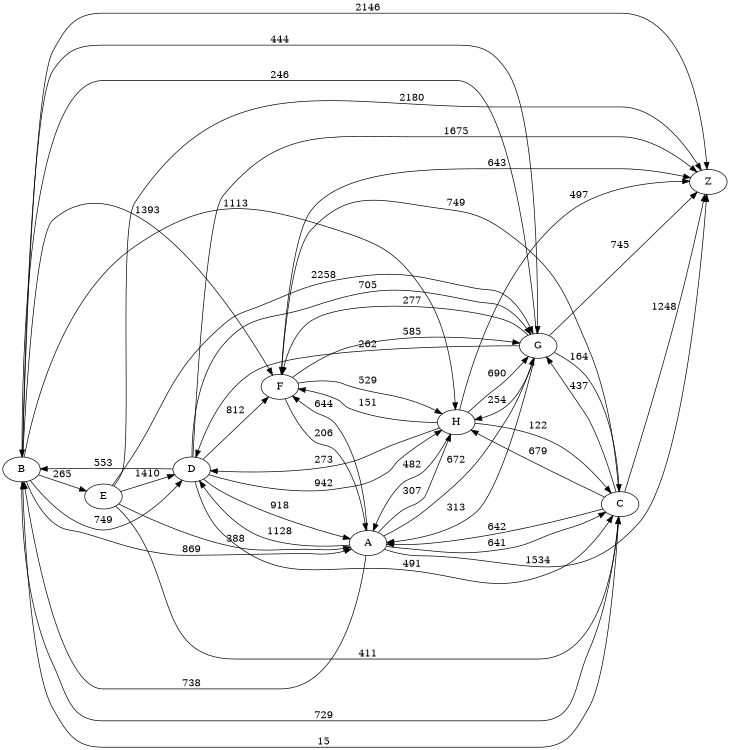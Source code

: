 digraph G {
	rankdir=LR size="8,5"
	B
	D
	B -> D [label=749]
	B
	Z
	B -> Z [label=2146]
	B
	A
	B -> A [label=869]
	B
	C
	B -> C [label=729]
	B
	G
	B -> G [label=444]
	B
	H
	B -> H [label=1113]
	B
	F
	B -> F [label=1393]
	B
	E
	B -> E [label=265]
	D
	C
	D -> C [label=491]
	D
	A
	D -> A [label=918]
	D
	F
	D -> F [label=812]
	D
	Z
	D -> Z [label=1675]
	D
	B
	D -> B [label=553]
	D
	H
	D -> H [label=942]
	D
	G
	D -> G [label=705]
	C
	Z
	C -> Z [label=1248]
	C
	G
	C -> G [label=437]
	C
	F
	C -> F [label=749]
	C
	A
	C -> A [label=642]
	C
	H
	C -> H [label=679]
	C
	B
	C -> B [label=15]
	A
	Z
	A -> Z [label=1534]
	A
	D
	A -> D [label=1128]
	A
	C
	A -> C [label=641]
	A
	G
	A -> G [label=672]
	A
	B
	A -> B [label=738]
	A
	F
	A -> F [label=644]
	A
	H
	A -> H [label=307]
	G
	Z
	G -> Z [label=745]
	G
	C
	G -> C [label=164]
	G
	D
	G -> D [label=262]
	G
	H
	G -> H [label=254]
	G
	B
	G -> B [label=246]
	G
	A
	G -> A [label=313]
	G
	F
	G -> F [label=277]
	E
	A
	E -> A [label=388]
	E
	G
	E -> G [label=2258]
	E
	Z
	E -> Z [label=2180]
	E
	C
	E -> C [label=411]
	E
	D
	E -> D [label=1410]
	F
	Z
	F -> Z [label=643]
	F
	G
	F -> G [label=585]
	F
	H
	F -> H [label=529]
	F
	A
	F -> A [label=206]
	H
	Z
	H -> Z [label=497]
	H
	F
	H -> F [label=151]
	H
	A
	H -> A [label=482]
	H
	C
	H -> C [label=122]
	H
	G
	H -> G [label=690]
	H
	D
	H -> D [label=273]
}
